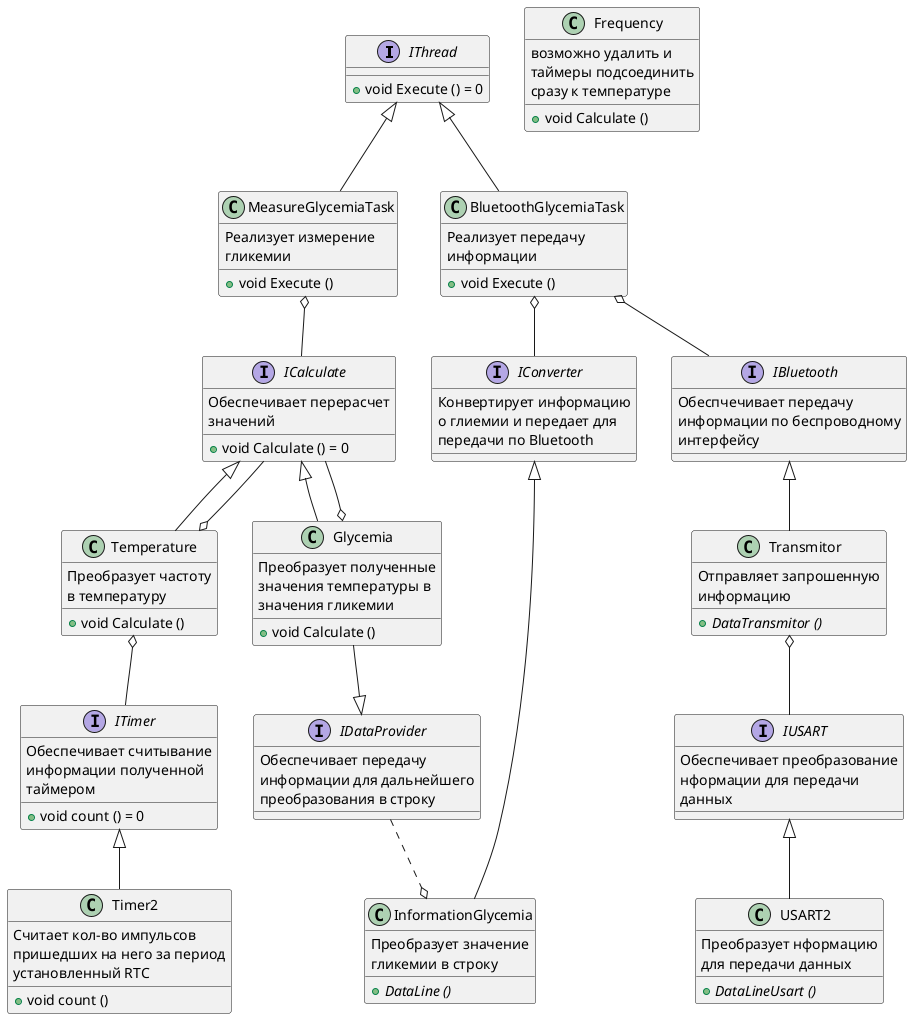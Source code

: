 @startuml main 

interface IThread
{
    + void Execute () = 0
}
class MeasureGlycemiaTask
{
    Реализует измерение
    гликемии

    + void Execute ()
}
class Glycemia
{
    Преобразует полученные
    значения температуры в
    значения гликемии

     + void Calculate ()
}

class Temperature
{
    Преобразует частоту
    в температуру

     + void Calculate ()
}

class Frequency
{
     возможно удалить и 
     таймеры подсоединить
     сразу к температуре
     
     + void Calculate ()
}

IThread <|-down- MeasureGlycemiaTask
ICalculate -up-o MeasureGlycemiaTask
ICalculate <|-- Glycemia
ICalculate --o Glycemia
Temperature -up-|> ICalculate
ICalculate --o Temperature

class BluetoothGlycemiaTask
{
    Реализует передачу
    информации

     + void Execute ()
}
class USART2
{
    Преобразует нформацию
    для передачи данных
    
    + {abstract} DataLineUsart ()
}
class Transmitor
{
    Отправляет запрошенную
    информацию
    
    + {abstract} DataTransmitor ()
}
interface ICalculate
{
    Обеспечивает перерасчет
    значений

    + void Calculate () = 0
}

class InformationGlycemia
{
    Преобразует значение 
    гликемии в строку
    
    + {abstract} DataLine ()
}
interface IBluetooth
{
    Обеспчечивает передачу 
    информации по беспроводному
    интерфейсу
}
interface IUSART
{
    Обеспечивает преобразование 
    нформации для передачи 
    данных
}
interface IConverter
{
    Конвертирует информацию 
    о глиемии и передает для 
    передачи по Bluetooth
}
interface IDataProvider
{
    Обеспечивает передачу 
    информации для дальнейшего 
    преобразования в строку
}

IThread <|-- BluetoothGlycemiaTask
BluetoothGlycemiaTask o-- IBluetooth
Transmitor -up-|> IBluetooth
IUSART -up-o Transmitor
USART2 -up-|> IUSART
InformationGlycemia -up-|> IConverter
IConverter -up-o BluetoothGlycemiaTask


InformationGlycemia o.up.IDataProvider
Glycemia --|> IDataProvider



interface ITimer
{
    Обеспечивает считывание
    информации полученной
    таймером

    + void count () = 0
}
class Timer2
{
    Считает кол-во импульсов
    пришедших на него за период 
    установленный RTC

    + void count ()
}

ITimer -up-o Temperature
Timer2 -up-|> ITimer

@enduml